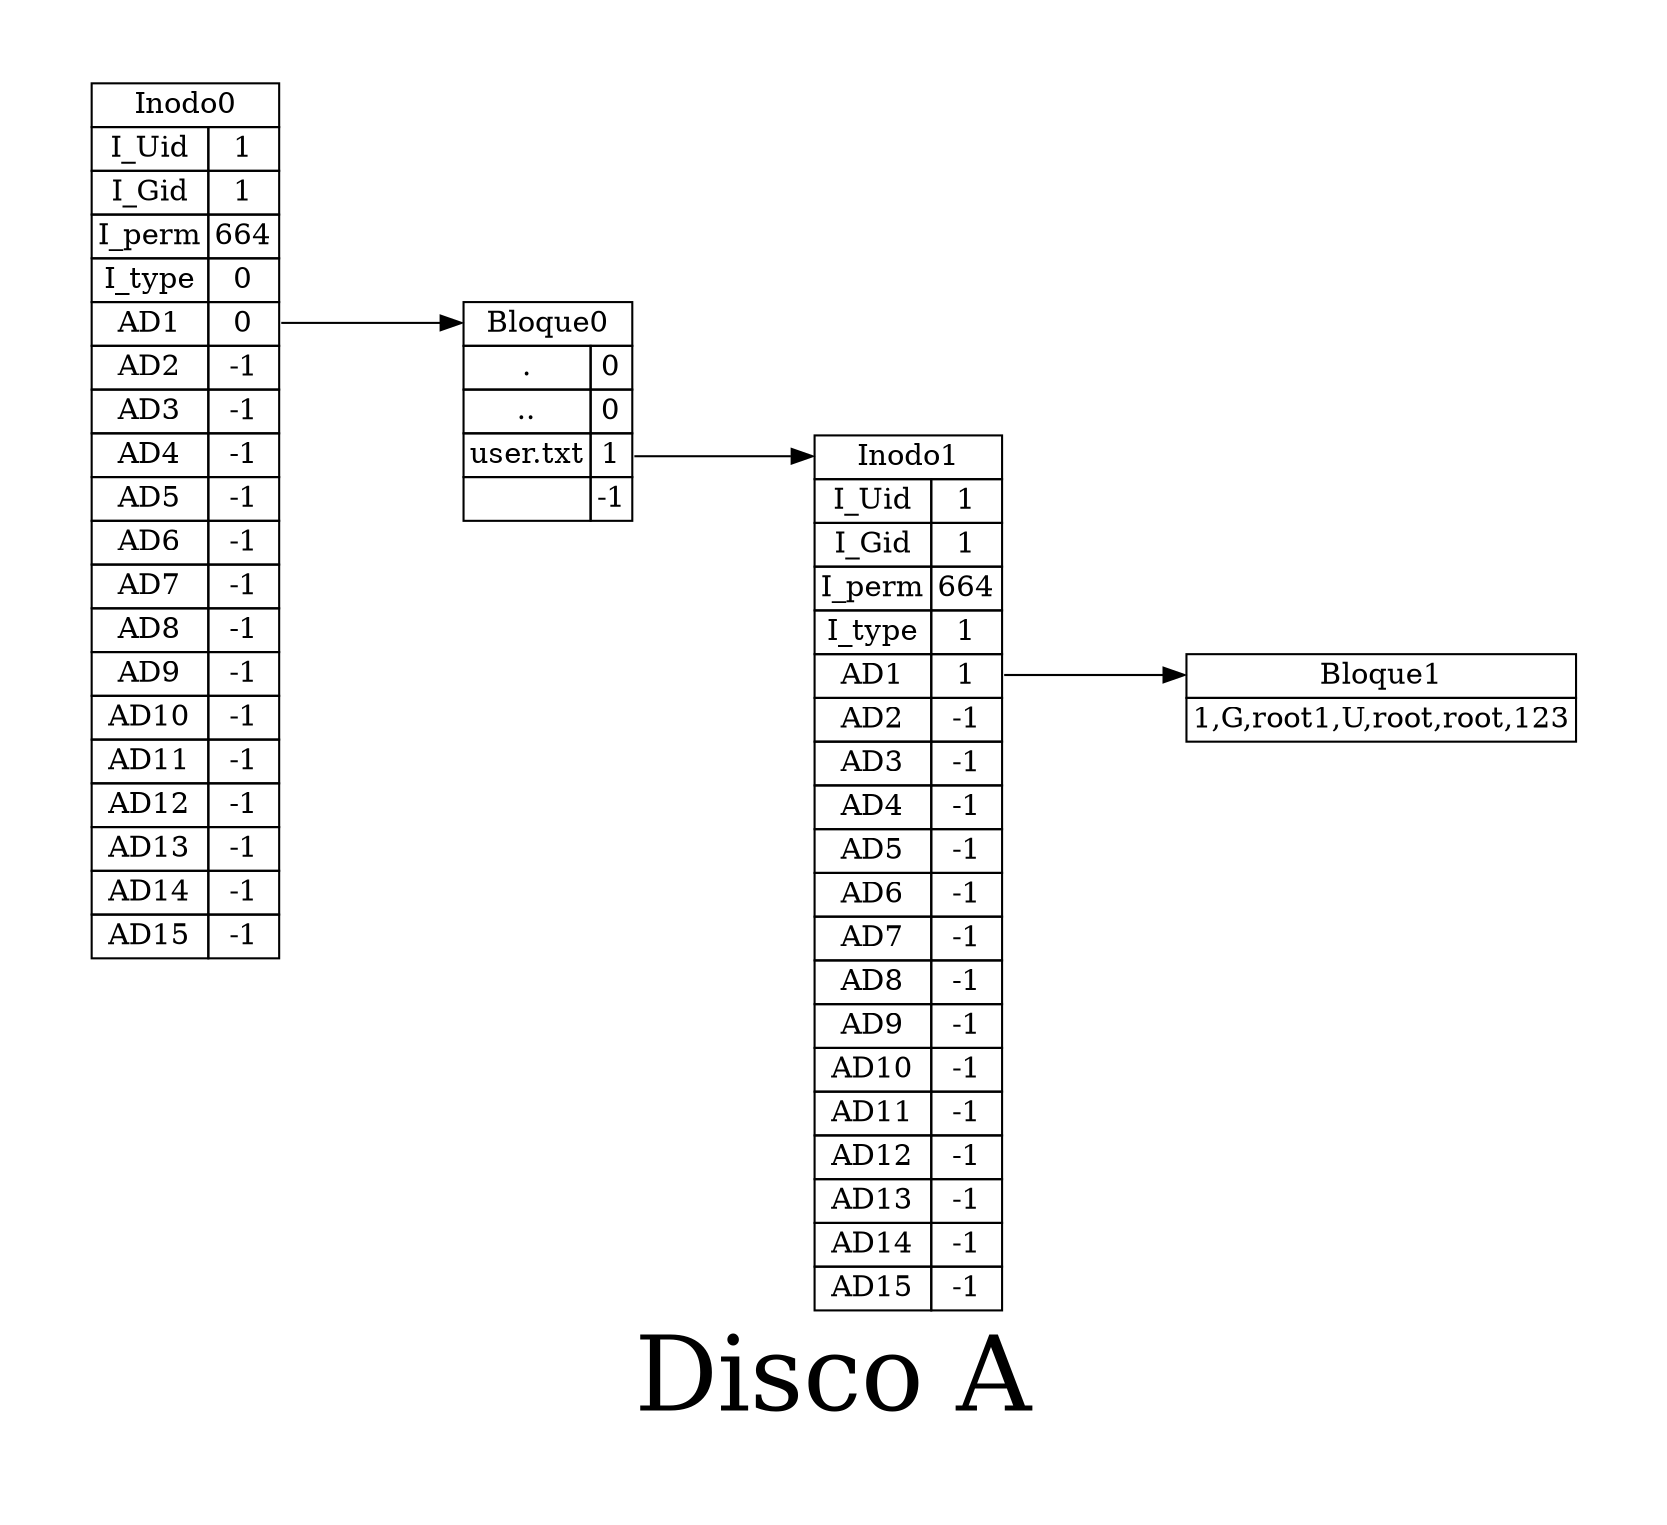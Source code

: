 digraph H {
        label="Disco A";
        fontsize="50"
		graph [pad="0.5", nodesep="0.5", ranksep="1"];
		node [shape=plaintext]
		 rankdir=LR;Inodo0 [
			label=<
				<table  border="0" cellborder="1" cellspacing="0">
				<tr><td colspan="3" port='0'>Inodo0</td></tr><tr><td>I_Uid</td><td port='0'>1</td></tr><tr><td>I_Gid</td><td port='0'>1</td></tr><tr><td>I_perm</td><td port='0'>664</td></tr><tr><td>I_type</td><td port='0'>0</td></tr><tr><td>AD1</td><td port='1'>0</td></tr><tr><td>AD2</td><td port='2'>-1</td></tr><tr><td>AD3</td><td port='3'>-1</td></tr><tr><td>AD4</td><td port='4'>-1</td></tr><tr><td>AD5</td><td port='5'>-1</td></tr><tr><td>AD6</td><td port='6'>-1</td></tr><tr><td>AD7</td><td port='7'>-1</td></tr><tr><td>AD8</td><td port='8'>-1</td></tr><tr><td>AD9</td><td port='9'>-1</td></tr><tr><td>AD10</td><td port='10'>-1</td></tr><tr><td>AD11</td><td port='11'>-1</td></tr><tr><td>AD12</td><td port='12'>-1</td></tr><tr><td>AD13</td><td port='13'>-1</td></tr><tr><td>AD14</td><td port='14'>-1</td></tr><tr><td>AD15</td><td port='15'>-1</td></tr></table>
			>];
			
			Bloque0 [
						label=<
						<table  border="0" cellborder="1" cellspacing="0">
						<tr><td colspan="3" port='0'>Bloque0</td></tr><tr><td>.</td><td port='1'>0</td></tr><tr><td>..</td><td port='2'>0</td></tr><tr><td>user.txt</td><td port='3'>1</td></tr><tr><td></td><td port='4'>-1</td></tr></table>
						>];	Inodo1 [
			label=<
				<table  border="0" cellborder="1" cellspacing="0">
				<tr><td colspan="3" port='0'>Inodo1</td></tr><tr><td>I_Uid</td><td port='0'>1</td></tr><tr><td>I_Gid</td><td port='0'>1</td></tr><tr><td>I_perm</td><td port='0'>664</td></tr><tr><td>I_type</td><td port='0'>1</td></tr><tr><td>AD1</td><td port='1'>1</td></tr><tr><td>AD2</td><td port='2'>-1</td></tr><tr><td>AD3</td><td port='3'>-1</td></tr><tr><td>AD4</td><td port='4'>-1</td></tr><tr><td>AD5</td><td port='5'>-1</td></tr><tr><td>AD6</td><td port='6'>-1</td></tr><tr><td>AD7</td><td port='7'>-1</td></tr><tr><td>AD8</td><td port='8'>-1</td></tr><tr><td>AD9</td><td port='9'>-1</td></tr><tr><td>AD10</td><td port='10'>-1</td></tr><tr><td>AD11</td><td port='11'>-1</td></tr><tr><td>AD12</td><td port='12'>-1</td></tr><tr><td>AD13</td><td port='13'>-1</td></tr><tr><td>AD14</td><td port='14'>-1</td></tr><tr><td>AD15</td><td port='15'>-1</td></tr></table>
			>];
			
			Bloque1 [
						label=<
						<table  border="0" cellborder="1" cellspacing="0">
						<tr><td colspan="3" port='0'>Bloque1</td></tr><tr><td port='2'>1,G,root
1,U,root,root,123
</td></tr></table>
						>];Inodo0:1:e->Bloque0:0;
Bloque0:3:e->Inodo1:0;
Inodo1:1:e->Bloque1:0;
}